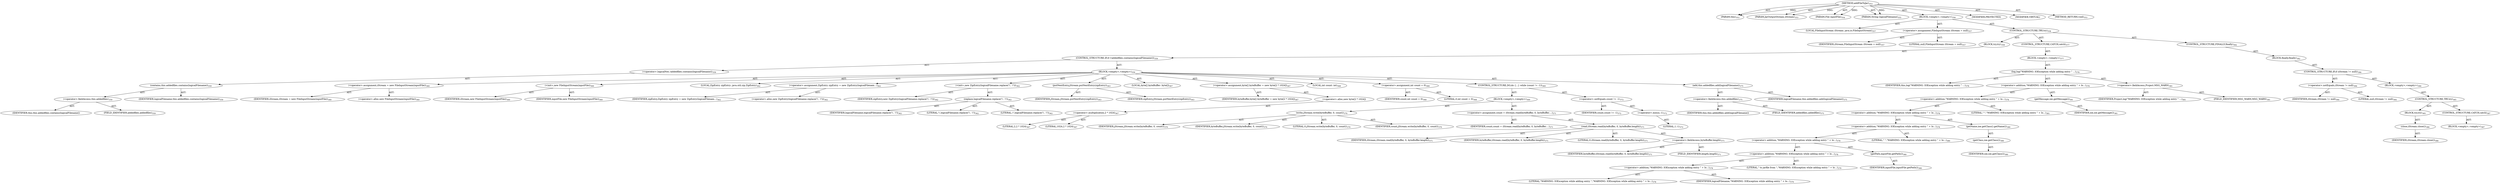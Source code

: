 digraph "addFileToJar" {  
"111669149711" [label = <(METHOD,addFileToJar)<SUB>353</SUB>> ]
"115964116999" [label = <(PARAM,this)<SUB>353</SUB>> ]
"115964117023" [label = <(PARAM,JarOutputStream jStream)<SUB>353</SUB>> ]
"115964117024" [label = <(PARAM,File inputFile)<SUB>354</SUB>> ]
"115964117025" [label = <(PARAM,String logicalFilename)<SUB>355</SUB>> ]
"25769803805" [label = <(BLOCK,&lt;empty&gt;,&lt;empty&gt;)<SUB>356</SUB>> ]
"94489280517" [label = <(LOCAL,FileInputStream iStream: java.io.FileInputStream)<SUB>357</SUB>> ]
"30064771178" [label = <(&lt;operator&gt;.assignment,FileInputStream iStream = null)<SUB>357</SUB>> ]
"68719476839" [label = <(IDENTIFIER,iStream,FileInputStream iStream = null)<SUB>357</SUB>> ]
"90194313231" [label = <(LITERAL,null,FileInputStream iStream = null)<SUB>357</SUB>> ]
"47244640269" [label = <(CONTROL_STRUCTURE,TRY,try)<SUB>358</SUB>> ]
"25769803806" [label = <(BLOCK,try,try)<SUB>358</SUB>> ]
"47244640270" [label = <(CONTROL_STRUCTURE,IF,if (!addedfiles.contains(logicalFilename)))<SUB>359</SUB>> ]
"30064771179" [label = <(&lt;operator&gt;.logicalNot,!addedfiles.contains(logicalFilename))<SUB>359</SUB>> ]
"30064771180" [label = <(contains,this.addedfiles.contains(logicalFilename))<SUB>359</SUB>> ]
"30064771181" [label = <(&lt;operator&gt;.fieldAccess,this.addedfiles)<SUB>359</SUB>> ]
"68719476840" [label = <(IDENTIFIER,this,this.addedfiles.contains(logicalFilename))> ]
"55834574895" [label = <(FIELD_IDENTIFIER,addedfiles,addedfiles)<SUB>359</SUB>> ]
"68719476841" [label = <(IDENTIFIER,logicalFilename,this.addedfiles.contains(logicalFilename))<SUB>359</SUB>> ]
"25769803807" [label = <(BLOCK,&lt;empty&gt;,&lt;empty&gt;)<SUB>359</SUB>> ]
"30064771182" [label = <(&lt;operator&gt;.assignment,iStream = new FileInputStream(inputFile))<SUB>360</SUB>> ]
"68719476842" [label = <(IDENTIFIER,iStream,iStream = new FileInputStream(inputFile))<SUB>360</SUB>> ]
"30064771183" [label = <(&lt;operator&gt;.alloc,new FileInputStream(inputFile))<SUB>360</SUB>> ]
"30064771184" [label = <(&lt;init&gt;,new FileInputStream(inputFile))<SUB>360</SUB>> ]
"68719476843" [label = <(IDENTIFIER,iStream,new FileInputStream(inputFile))<SUB>360</SUB>> ]
"68719476844" [label = <(IDENTIFIER,inputFile,new FileInputStream(inputFile))<SUB>360</SUB>> ]
"94489280518" [label = <(LOCAL,ZipEntry zipEntry: java.util.zip.ZipEntry)<SUB>362</SUB>> ]
"30064771185" [label = <(&lt;operator&gt;.assignment,ZipEntry zipEntry = new ZipEntry(logicalFilenam...)<SUB>362</SUB>> ]
"68719476845" [label = <(IDENTIFIER,zipEntry,ZipEntry zipEntry = new ZipEntry(logicalFilenam...)<SUB>362</SUB>> ]
"30064771186" [label = <(&lt;operator&gt;.alloc,new ZipEntry(logicalFilename.replace('\\', '/')))<SUB>362</SUB>> ]
"30064771187" [label = <(&lt;init&gt;,new ZipEntry(logicalFilename.replace('\\', '/')))<SUB>362</SUB>> ]
"68719476846" [label = <(IDENTIFIER,zipEntry,new ZipEntry(logicalFilename.replace('\\', '/')))<SUB>362</SUB>> ]
"30064771188" [label = <(replace,logicalFilename.replace('\\', '/'))<SUB>362</SUB>> ]
"68719476847" [label = <(IDENTIFIER,logicalFilename,logicalFilename.replace('\\', '/'))<SUB>362</SUB>> ]
"90194313232" [label = <(LITERAL,'\\',logicalFilename.replace('\\', '/'))<SUB>362</SUB>> ]
"90194313233" [label = <(LITERAL,'/',logicalFilename.replace('\\', '/'))<SUB>362</SUB>> ]
"30064771189" [label = <(putNextEntry,jStream.putNextEntry(zipEntry))<SUB>363</SUB>> ]
"68719476848" [label = <(IDENTIFIER,jStream,jStream.putNextEntry(zipEntry))<SUB>363</SUB>> ]
"68719476849" [label = <(IDENTIFIER,zipEntry,jStream.putNextEntry(zipEntry))<SUB>363</SUB>> ]
"94489280519" [label = <(LOCAL,byte[] byteBuffer: byte[])<SUB>367</SUB>> ]
"30064771190" [label = <(&lt;operator&gt;.assignment,byte[] byteBuffer = new byte[2 * 1024])<SUB>367</SUB>> ]
"68719476850" [label = <(IDENTIFIER,byteBuffer,byte[] byteBuffer = new byte[2 * 1024])<SUB>367</SUB>> ]
"30064771191" [label = <(&lt;operator&gt;.alloc,new byte[2 * 1024])> ]
"30064771192" [label = <(&lt;operator&gt;.multiplication,2 * 1024)<SUB>367</SUB>> ]
"90194313234" [label = <(LITERAL,2,2 * 1024)<SUB>367</SUB>> ]
"90194313235" [label = <(LITERAL,1024,2 * 1024)<SUB>367</SUB>> ]
"94489280520" [label = <(LOCAL,int count: int)<SUB>368</SUB>> ]
"30064771193" [label = <(&lt;operator&gt;.assignment,int count = 0)<SUB>368</SUB>> ]
"68719476851" [label = <(IDENTIFIER,count,int count = 0)<SUB>368</SUB>> ]
"90194313236" [label = <(LITERAL,0,int count = 0)<SUB>368</SUB>> ]
"47244640271" [label = <(CONTROL_STRUCTURE,DO,do {...} while (count != -1))<SUB>369</SUB>> ]
"25769803808" [label = <(BLOCK,&lt;empty&gt;,&lt;empty&gt;)<SUB>369</SUB>> ]
"30064771194" [label = <(write,jStream.write(byteBuffer, 0, count))<SUB>370</SUB>> ]
"68719476852" [label = <(IDENTIFIER,jStream,jStream.write(byteBuffer, 0, count))<SUB>370</SUB>> ]
"68719476853" [label = <(IDENTIFIER,byteBuffer,jStream.write(byteBuffer, 0, count))<SUB>370</SUB>> ]
"90194313237" [label = <(LITERAL,0,jStream.write(byteBuffer, 0, count))<SUB>370</SUB>> ]
"68719476854" [label = <(IDENTIFIER,count,jStream.write(byteBuffer, 0, count))<SUB>370</SUB>> ]
"30064771195" [label = <(&lt;operator&gt;.assignment,count = iStream.read(byteBuffer, 0, byteBuffer....)<SUB>371</SUB>> ]
"68719476855" [label = <(IDENTIFIER,count,count = iStream.read(byteBuffer, 0, byteBuffer....)<SUB>371</SUB>> ]
"30064771196" [label = <(read,iStream.read(byteBuffer, 0, byteBuffer.length))<SUB>371</SUB>> ]
"68719476856" [label = <(IDENTIFIER,iStream,iStream.read(byteBuffer, 0, byteBuffer.length))<SUB>371</SUB>> ]
"68719476857" [label = <(IDENTIFIER,byteBuffer,iStream.read(byteBuffer, 0, byteBuffer.length))<SUB>371</SUB>> ]
"90194313238" [label = <(LITERAL,0,iStream.read(byteBuffer, 0, byteBuffer.length))<SUB>371</SUB>> ]
"30064771197" [label = <(&lt;operator&gt;.fieldAccess,byteBuffer.length)<SUB>371</SUB>> ]
"68719476858" [label = <(IDENTIFIER,byteBuffer,iStream.read(byteBuffer, 0, byteBuffer.length))<SUB>371</SUB>> ]
"55834574896" [label = <(FIELD_IDENTIFIER,length,length)<SUB>371</SUB>> ]
"30064771198" [label = <(&lt;operator&gt;.notEquals,count != -1)<SUB>372</SUB>> ]
"68719476859" [label = <(IDENTIFIER,count,count != -1)<SUB>372</SUB>> ]
"30064771199" [label = <(&lt;operator&gt;.minus,-1)<SUB>372</SUB>> ]
"90194313239" [label = <(LITERAL,1,-1)<SUB>372</SUB>> ]
"30064771200" [label = <(add,this.addedfiles.add(logicalFilename))<SUB>375</SUB>> ]
"30064771201" [label = <(&lt;operator&gt;.fieldAccess,this.addedfiles)<SUB>375</SUB>> ]
"68719476860" [label = <(IDENTIFIER,this,this.addedfiles.add(logicalFilename))> ]
"55834574897" [label = <(FIELD_IDENTIFIER,addedfiles,addedfiles)<SUB>375</SUB>> ]
"68719476861" [label = <(IDENTIFIER,logicalFilename,this.addedfiles.add(logicalFilename))<SUB>375</SUB>> ]
"47244640272" [label = <(CONTROL_STRUCTURE,CATCH,catch)<SUB>377</SUB>> ]
"25769803809" [label = <(BLOCK,&lt;empty&gt;,&lt;empty&gt;)<SUB>377</SUB>> ]
"30064771202" [label = <(log,log(&quot;WARNING: IOException while adding entry &quot; ...)<SUB>378</SUB>> ]
"68719476744" [label = <(IDENTIFIER,this,log(&quot;WARNING: IOException while adding entry &quot; ...)<SUB>378</SUB>> ]
"30064771203" [label = <(&lt;operator&gt;.addition,&quot;WARNING: IOException while adding entry &quot; + lo...)<SUB>378</SUB>> ]
"30064771204" [label = <(&lt;operator&gt;.addition,&quot;WARNING: IOException while adding entry &quot; + lo...)<SUB>378</SUB>> ]
"30064771205" [label = <(&lt;operator&gt;.addition,&quot;WARNING: IOException while adding entry &quot; + lo...)<SUB>378</SUB>> ]
"30064771206" [label = <(&lt;operator&gt;.addition,&quot;WARNING: IOException while adding entry &quot; + lo...)<SUB>378</SUB>> ]
"30064771207" [label = <(&lt;operator&gt;.addition,&quot;WARNING: IOException while adding entry &quot; + lo...)<SUB>378</SUB>> ]
"30064771208" [label = <(&lt;operator&gt;.addition,&quot;WARNING: IOException while adding entry &quot; + lo...)<SUB>378</SUB>> ]
"30064771209" [label = <(&lt;operator&gt;.addition,&quot;WARNING: IOException while adding entry &quot; + lo...)<SUB>378</SUB>> ]
"90194313240" [label = <(LITERAL,&quot;WARNING: IOException while adding entry &quot;,&quot;WARNING: IOException while adding entry &quot; + lo...)<SUB>378</SUB>> ]
"68719476862" [label = <(IDENTIFIER,logicalFilename,&quot;WARNING: IOException while adding entry &quot; + lo...)<SUB>379</SUB>> ]
"90194313241" [label = <(LITERAL,&quot; to jarfile from &quot;,&quot;WARNING: IOException while adding entry &quot; + lo...)<SUB>379</SUB>> ]
"30064771210" [label = <(getPath,inputFile.getPath())<SUB>380</SUB>> ]
"68719476863" [label = <(IDENTIFIER,inputFile,inputFile.getPath())<SUB>380</SUB>> ]
"90194313242" [label = <(LITERAL,&quot; &quot;,&quot;WARNING: IOException while adding entry &quot; + lo...)<SUB>380</SUB>> ]
"30064771211" [label = <(getName,ioe.getClass().getName())<SUB>380</SUB>> ]
"30064771212" [label = <(getClass,ioe.getClass())<SUB>380</SUB>> ]
"68719476864" [label = <(IDENTIFIER,ioe,ioe.getClass())<SUB>380</SUB>> ]
"90194313243" [label = <(LITERAL,&quot;-&quot;,&quot;WARNING: IOException while adding entry &quot; + lo...)<SUB>381</SUB>> ]
"30064771213" [label = <(getMessage,ioe.getMessage())<SUB>381</SUB>> ]
"68719476865" [label = <(IDENTIFIER,ioe,ioe.getMessage())<SUB>381</SUB>> ]
"30064771214" [label = <(&lt;operator&gt;.fieldAccess,Project.MSG_WARN)<SUB>381</SUB>> ]
"68719476866" [label = <(IDENTIFIER,Project,log(&quot;WARNING: IOException while adding entry &quot; ...)<SUB>381</SUB>> ]
"55834574898" [label = <(FIELD_IDENTIFIER,MSG_WARN,MSG_WARN)<SUB>381</SUB>> ]
"47244640273" [label = <(CONTROL_STRUCTURE,FINALLY,finally)<SUB>382</SUB>> ]
"25769803810" [label = <(BLOCK,finally,finally)<SUB>382</SUB>> ]
"47244640274" [label = <(CONTROL_STRUCTURE,IF,if (iStream != null))<SUB>384</SUB>> ]
"30064771215" [label = <(&lt;operator&gt;.notEquals,iStream != null)<SUB>384</SUB>> ]
"68719476867" [label = <(IDENTIFIER,iStream,iStream != null)<SUB>384</SUB>> ]
"90194313244" [label = <(LITERAL,null,iStream != null)<SUB>384</SUB>> ]
"25769803811" [label = <(BLOCK,&lt;empty&gt;,&lt;empty&gt;)<SUB>384</SUB>> ]
"47244640275" [label = <(CONTROL_STRUCTURE,TRY,try)<SUB>385</SUB>> ]
"25769803812" [label = <(BLOCK,try,try)<SUB>385</SUB>> ]
"30064771216" [label = <(close,iStream.close())<SUB>386</SUB>> ]
"68719476868" [label = <(IDENTIFIER,iStream,iStream.close())<SUB>386</SUB>> ]
"47244640276" [label = <(CONTROL_STRUCTURE,CATCH,catch)<SUB>387</SUB>> ]
"25769803813" [label = <(BLOCK,&lt;empty&gt;,&lt;empty&gt;)<SUB>387</SUB>> ]
"133143986233" [label = <(MODIFIER,PROTECTED)> ]
"133143986234" [label = <(MODIFIER,VIRTUAL)> ]
"128849018895" [label = <(METHOD_RETURN,void)<SUB>353</SUB>> ]
  "111669149711" -> "115964116999"  [ label = "AST: "] 
  "111669149711" -> "115964117023"  [ label = "AST: "] 
  "111669149711" -> "115964117024"  [ label = "AST: "] 
  "111669149711" -> "115964117025"  [ label = "AST: "] 
  "111669149711" -> "25769803805"  [ label = "AST: "] 
  "111669149711" -> "133143986233"  [ label = "AST: "] 
  "111669149711" -> "133143986234"  [ label = "AST: "] 
  "111669149711" -> "128849018895"  [ label = "AST: "] 
  "25769803805" -> "94489280517"  [ label = "AST: "] 
  "25769803805" -> "30064771178"  [ label = "AST: "] 
  "25769803805" -> "47244640269"  [ label = "AST: "] 
  "30064771178" -> "68719476839"  [ label = "AST: "] 
  "30064771178" -> "90194313231"  [ label = "AST: "] 
  "47244640269" -> "25769803806"  [ label = "AST: "] 
  "47244640269" -> "47244640272"  [ label = "AST: "] 
  "47244640269" -> "47244640273"  [ label = "AST: "] 
  "25769803806" -> "47244640270"  [ label = "AST: "] 
  "47244640270" -> "30064771179"  [ label = "AST: "] 
  "47244640270" -> "25769803807"  [ label = "AST: "] 
  "30064771179" -> "30064771180"  [ label = "AST: "] 
  "30064771180" -> "30064771181"  [ label = "AST: "] 
  "30064771180" -> "68719476841"  [ label = "AST: "] 
  "30064771181" -> "68719476840"  [ label = "AST: "] 
  "30064771181" -> "55834574895"  [ label = "AST: "] 
  "25769803807" -> "30064771182"  [ label = "AST: "] 
  "25769803807" -> "30064771184"  [ label = "AST: "] 
  "25769803807" -> "94489280518"  [ label = "AST: "] 
  "25769803807" -> "30064771185"  [ label = "AST: "] 
  "25769803807" -> "30064771187"  [ label = "AST: "] 
  "25769803807" -> "30064771189"  [ label = "AST: "] 
  "25769803807" -> "94489280519"  [ label = "AST: "] 
  "25769803807" -> "30064771190"  [ label = "AST: "] 
  "25769803807" -> "94489280520"  [ label = "AST: "] 
  "25769803807" -> "30064771193"  [ label = "AST: "] 
  "25769803807" -> "47244640271"  [ label = "AST: "] 
  "25769803807" -> "30064771200"  [ label = "AST: "] 
  "30064771182" -> "68719476842"  [ label = "AST: "] 
  "30064771182" -> "30064771183"  [ label = "AST: "] 
  "30064771184" -> "68719476843"  [ label = "AST: "] 
  "30064771184" -> "68719476844"  [ label = "AST: "] 
  "30064771185" -> "68719476845"  [ label = "AST: "] 
  "30064771185" -> "30064771186"  [ label = "AST: "] 
  "30064771187" -> "68719476846"  [ label = "AST: "] 
  "30064771187" -> "30064771188"  [ label = "AST: "] 
  "30064771188" -> "68719476847"  [ label = "AST: "] 
  "30064771188" -> "90194313232"  [ label = "AST: "] 
  "30064771188" -> "90194313233"  [ label = "AST: "] 
  "30064771189" -> "68719476848"  [ label = "AST: "] 
  "30064771189" -> "68719476849"  [ label = "AST: "] 
  "30064771190" -> "68719476850"  [ label = "AST: "] 
  "30064771190" -> "30064771191"  [ label = "AST: "] 
  "30064771191" -> "30064771192"  [ label = "AST: "] 
  "30064771192" -> "90194313234"  [ label = "AST: "] 
  "30064771192" -> "90194313235"  [ label = "AST: "] 
  "30064771193" -> "68719476851"  [ label = "AST: "] 
  "30064771193" -> "90194313236"  [ label = "AST: "] 
  "47244640271" -> "25769803808"  [ label = "AST: "] 
  "47244640271" -> "30064771198"  [ label = "AST: "] 
  "25769803808" -> "30064771194"  [ label = "AST: "] 
  "25769803808" -> "30064771195"  [ label = "AST: "] 
  "30064771194" -> "68719476852"  [ label = "AST: "] 
  "30064771194" -> "68719476853"  [ label = "AST: "] 
  "30064771194" -> "90194313237"  [ label = "AST: "] 
  "30064771194" -> "68719476854"  [ label = "AST: "] 
  "30064771195" -> "68719476855"  [ label = "AST: "] 
  "30064771195" -> "30064771196"  [ label = "AST: "] 
  "30064771196" -> "68719476856"  [ label = "AST: "] 
  "30064771196" -> "68719476857"  [ label = "AST: "] 
  "30064771196" -> "90194313238"  [ label = "AST: "] 
  "30064771196" -> "30064771197"  [ label = "AST: "] 
  "30064771197" -> "68719476858"  [ label = "AST: "] 
  "30064771197" -> "55834574896"  [ label = "AST: "] 
  "30064771198" -> "68719476859"  [ label = "AST: "] 
  "30064771198" -> "30064771199"  [ label = "AST: "] 
  "30064771199" -> "90194313239"  [ label = "AST: "] 
  "30064771200" -> "30064771201"  [ label = "AST: "] 
  "30064771200" -> "68719476861"  [ label = "AST: "] 
  "30064771201" -> "68719476860"  [ label = "AST: "] 
  "30064771201" -> "55834574897"  [ label = "AST: "] 
  "47244640272" -> "25769803809"  [ label = "AST: "] 
  "25769803809" -> "30064771202"  [ label = "AST: "] 
  "30064771202" -> "68719476744"  [ label = "AST: "] 
  "30064771202" -> "30064771203"  [ label = "AST: "] 
  "30064771202" -> "30064771214"  [ label = "AST: "] 
  "30064771203" -> "30064771204"  [ label = "AST: "] 
  "30064771203" -> "30064771213"  [ label = "AST: "] 
  "30064771204" -> "30064771205"  [ label = "AST: "] 
  "30064771204" -> "90194313243"  [ label = "AST: "] 
  "30064771205" -> "30064771206"  [ label = "AST: "] 
  "30064771205" -> "30064771211"  [ label = "AST: "] 
  "30064771206" -> "30064771207"  [ label = "AST: "] 
  "30064771206" -> "90194313242"  [ label = "AST: "] 
  "30064771207" -> "30064771208"  [ label = "AST: "] 
  "30064771207" -> "30064771210"  [ label = "AST: "] 
  "30064771208" -> "30064771209"  [ label = "AST: "] 
  "30064771208" -> "90194313241"  [ label = "AST: "] 
  "30064771209" -> "90194313240"  [ label = "AST: "] 
  "30064771209" -> "68719476862"  [ label = "AST: "] 
  "30064771210" -> "68719476863"  [ label = "AST: "] 
  "30064771211" -> "30064771212"  [ label = "AST: "] 
  "30064771212" -> "68719476864"  [ label = "AST: "] 
  "30064771213" -> "68719476865"  [ label = "AST: "] 
  "30064771214" -> "68719476866"  [ label = "AST: "] 
  "30064771214" -> "55834574898"  [ label = "AST: "] 
  "47244640273" -> "25769803810"  [ label = "AST: "] 
  "25769803810" -> "47244640274"  [ label = "AST: "] 
  "47244640274" -> "30064771215"  [ label = "AST: "] 
  "47244640274" -> "25769803811"  [ label = "AST: "] 
  "30064771215" -> "68719476867"  [ label = "AST: "] 
  "30064771215" -> "90194313244"  [ label = "AST: "] 
  "25769803811" -> "47244640275"  [ label = "AST: "] 
  "47244640275" -> "25769803812"  [ label = "AST: "] 
  "47244640275" -> "47244640276"  [ label = "AST: "] 
  "25769803812" -> "30064771216"  [ label = "AST: "] 
  "30064771216" -> "68719476868"  [ label = "AST: "] 
  "47244640276" -> "25769803813"  [ label = "AST: "] 
  "111669149711" -> "115964116999"  [ label = "DDG: "] 
  "111669149711" -> "115964117023"  [ label = "DDG: "] 
  "111669149711" -> "115964117024"  [ label = "DDG: "] 
  "111669149711" -> "115964117025"  [ label = "DDG: "] 
}
